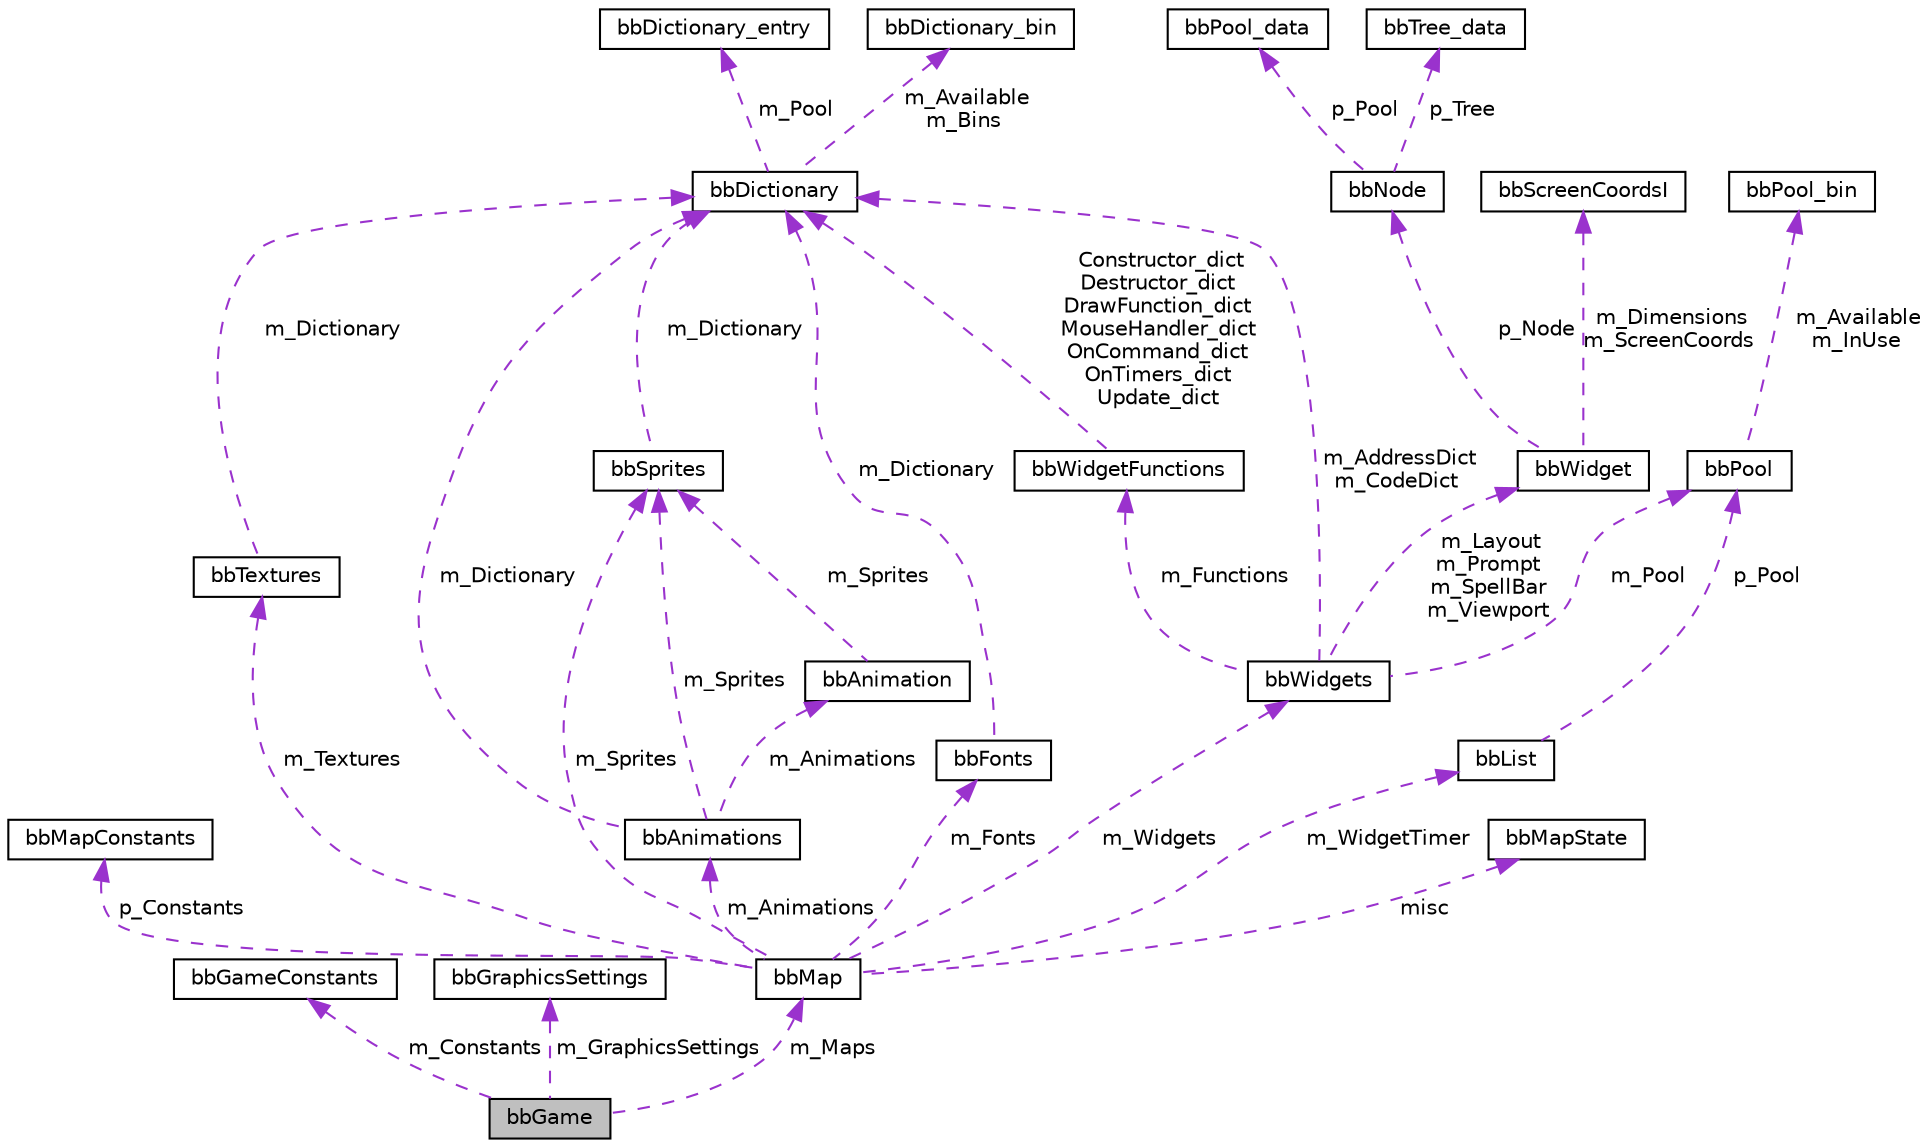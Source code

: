 digraph "bbGame"
{
 // LATEX_PDF_SIZE
  edge [fontname="Helvetica",fontsize="10",labelfontname="Helvetica",labelfontsize="10"];
  node [fontname="Helvetica",fontsize="10",shape=record];
  Node1 [label="bbGame",height=0.2,width=0.4,color="black", fillcolor="grey75", style="filled", fontcolor="black",tooltip=" "];
  Node2 -> Node1 [dir="back",color="darkorchid3",fontsize="10",style="dashed",label=" m_Constants" ,fontname="Helvetica"];
  Node2 [label="bbGameConstants",height=0.2,width=0.4,color="black", fillcolor="white", style="filled",URL="$structbbGameConstants.html",tooltip="contains data about the game?"];
  Node3 -> Node1 [dir="back",color="darkorchid3",fontsize="10",style="dashed",label=" m_GraphicsSettings" ,fontname="Helvetica"];
  Node3 [label="bbGraphicsSettings",height=0.2,width=0.4,color="black", fillcolor="white", style="filled",URL="$structbbGraphicsSettings.html",tooltip=" "];
  Node4 -> Node1 [dir="back",color="darkorchid3",fontsize="10",style="dashed",label=" m_Maps" ,fontname="Helvetica"];
  Node4 [label="bbMap",height=0.2,width=0.4,color="black", fillcolor="white", style="filled",URL="$structbbMap.html",tooltip=" "];
  Node5 -> Node4 [dir="back",color="darkorchid3",fontsize="10",style="dashed",label=" p_Constants" ,fontname="Helvetica"];
  Node5 [label="bbMapConstants",height=0.2,width=0.4,color="black", fillcolor="white", style="filled",URL="$structbbMapConstants.html",tooltip="contains data about the map"];
  Node6 -> Node4 [dir="back",color="darkorchid3",fontsize="10",style="dashed",label=" m_Textures" ,fontname="Helvetica"];
  Node6 [label="bbTextures",height=0.2,width=0.4,color="black", fillcolor="white", style="filled",URL="$structbbTextures.html",tooltip=" "];
  Node7 -> Node6 [dir="back",color="darkorchid3",fontsize="10",style="dashed",label=" m_Dictionary" ,fontname="Helvetica"];
  Node7 [label="bbDictionary",height=0.2,width=0.4,color="black", fillcolor="white", style="filled",URL="$structbbDictionary.html",tooltip=" "];
  Node8 -> Node7 [dir="back",color="darkorchid3",fontsize="10",style="dashed",label=" m_Pool" ,fontname="Helvetica"];
  Node8 [label="bbDictionary_entry",height=0.2,width=0.4,color="black", fillcolor="white", style="filled",URL="$structbbDictionary__entry.html",tooltip=" "];
  Node9 -> Node7 [dir="back",color="darkorchid3",fontsize="10",style="dashed",label=" m_Available\nm_Bins" ,fontname="Helvetica"];
  Node9 [label="bbDictionary_bin",height=0.2,width=0.4,color="black", fillcolor="white", style="filled",URL="$structbbDictionary__bin.html",tooltip=" "];
  Node10 -> Node4 [dir="back",color="darkorchid3",fontsize="10",style="dashed",label=" m_Sprites" ,fontname="Helvetica"];
  Node10 [label="bbSprites",height=0.2,width=0.4,color="black", fillcolor="white", style="filled",URL="$structbbSprites.html",tooltip=" "];
  Node7 -> Node10 [dir="back",color="darkorchid3",fontsize="10",style="dashed",label=" m_Dictionary" ,fontname="Helvetica"];
  Node11 -> Node4 [dir="back",color="darkorchid3",fontsize="10",style="dashed",label=" m_Animations" ,fontname="Helvetica"];
  Node11 [label="bbAnimations",height=0.2,width=0.4,color="black", fillcolor="white", style="filled",URL="$structbbAnimations.html",tooltip=" "];
  Node10 -> Node11 [dir="back",color="darkorchid3",fontsize="10",style="dashed",label=" m_Sprites" ,fontname="Helvetica"];
  Node12 -> Node11 [dir="back",color="darkorchid3",fontsize="10",style="dashed",label=" m_Animations" ,fontname="Helvetica"];
  Node12 [label="bbAnimation",height=0.2,width=0.4,color="black", fillcolor="white", style="filled",URL="$structbbAnimation.html",tooltip=" "];
  Node10 -> Node12 [dir="back",color="darkorchid3",fontsize="10",style="dashed",label=" m_Sprites" ,fontname="Helvetica"];
  Node7 -> Node11 [dir="back",color="darkorchid3",fontsize="10",style="dashed",label=" m_Dictionary" ,fontname="Helvetica"];
  Node13 -> Node4 [dir="back",color="darkorchid3",fontsize="10",style="dashed",label=" m_Fonts" ,fontname="Helvetica"];
  Node13 [label="bbFonts",height=0.2,width=0.4,color="black", fillcolor="white", style="filled",URL="$structbbFonts.html",tooltip="stuff for fonts and drawing sfText here"];
  Node7 -> Node13 [dir="back",color="darkorchid3",fontsize="10",style="dashed",label=" m_Dictionary" ,fontname="Helvetica"];
  Node14 -> Node4 [dir="back",color="darkorchid3",fontsize="10",style="dashed",label=" m_Widgets" ,fontname="Helvetica"];
  Node14 [label="bbWidgets",height=0.2,width=0.4,color="black", fillcolor="white", style="filled",URL="$structbbWidgets.html",tooltip=" "];
  Node15 -> Node14 [dir="back",color="darkorchid3",fontsize="10",style="dashed",label=" m_Pool" ,fontname="Helvetica"];
  Node15 [label="bbPool",height=0.2,width=0.4,color="black", fillcolor="white", style="filled",URL="$structbbPool.html",tooltip=" "];
  Node16 -> Node15 [dir="back",color="darkorchid3",fontsize="10",style="dashed",label=" m_Available\nm_InUse" ,fontname="Helvetica"];
  Node16 [label="bbPool_bin",height=0.2,width=0.4,color="black", fillcolor="white", style="filled",URL="$structbbPool__bin.html",tooltip=" "];
  Node7 -> Node14 [dir="back",color="darkorchid3",fontsize="10",style="dashed",label=" m_AddressDict\nm_CodeDict" ,fontname="Helvetica"];
  Node17 -> Node14 [dir="back",color="darkorchid3",fontsize="10",style="dashed",label=" m_Functions" ,fontname="Helvetica"];
  Node17 [label="bbWidgetFunctions",height=0.2,width=0.4,color="black", fillcolor="white", style="filled",URL="$structbbWidgetFunctions.html",tooltip=" "];
  Node7 -> Node17 [dir="back",color="darkorchid3",fontsize="10",style="dashed",label=" Constructor_dict\nDestructor_dict\nDrawFunction_dict\nMouseHandler_dict\nOnCommand_dict\nOnTimers_dict\nUpdate_dict" ,fontname="Helvetica"];
  Node18 -> Node14 [dir="back",color="darkorchid3",fontsize="10",style="dashed",label=" m_Layout\nm_Prompt\nm_SpellBar\nm_Viewport" ,fontname="Helvetica"];
  Node18 [label="bbWidget",height=0.2,width=0.4,color="black", fillcolor="white", style="filled",URL="$structbbWidget.html",tooltip=" "];
  Node19 -> Node18 [dir="back",color="darkorchid3",fontsize="10",style="dashed",label=" p_Node" ,fontname="Helvetica"];
  Node19 [label="bbNode",height=0.2,width=0.4,color="black", fillcolor="white", style="filled",URL="$structbbNode.html",tooltip=" "];
  Node20 -> Node19 [dir="back",color="darkorchid3",fontsize="10",style="dashed",label=" p_Pool" ,fontname="Helvetica"];
  Node20 [label="bbPool_data",height=0.2,width=0.4,color="black", fillcolor="white", style="filled",URL="$structbbPool__data.html",tooltip=" "];
  Node21 -> Node19 [dir="back",color="darkorchid3",fontsize="10",style="dashed",label=" p_Tree" ,fontname="Helvetica"];
  Node21 [label="bbTree_data",height=0.2,width=0.4,color="black", fillcolor="white", style="filled",URL="$structbbTree__data.html",tooltip=" "];
  Node22 -> Node18 [dir="back",color="darkorchid3",fontsize="10",style="dashed",label=" m_Dimensions\nm_ScreenCoords" ,fontname="Helvetica"];
  Node22 [label="bbScreenCoordsI",height=0.2,width=0.4,color="black", fillcolor="white", style="filled",URL="$structbbScreenCoordsI.html",tooltip="Fixed point, 2d coordinates, precision given by bbMap::m_ScreenPPP."];
  Node23 -> Node4 [dir="back",color="darkorchid3",fontsize="10",style="dashed",label=" m_WidgetTimer" ,fontname="Helvetica"];
  Node23 [label="bbList",height=0.2,width=0.4,color="black", fillcolor="white", style="filled",URL="$structbbList.html",tooltip=" "];
  Node15 -> Node23 [dir="back",color="darkorchid3",fontsize="10",style="dashed",label=" p_Pool" ,fontname="Helvetica"];
  Node24 -> Node4 [dir="back",color="darkorchid3",fontsize="10",style="dashed",label=" misc" ,fontname="Helvetica"];
  Node24 [label="bbMapState",height=0.2,width=0.4,color="black", fillcolor="white", style="filled",URL="$structbbMapState.html",tooltip=" "];
}
